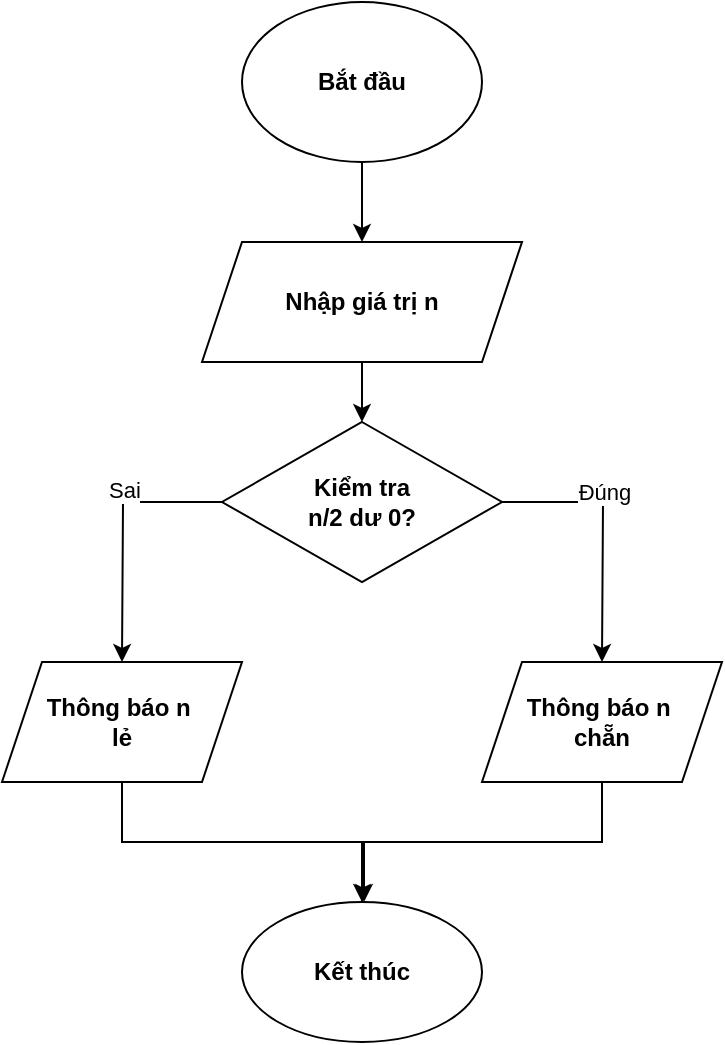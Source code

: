 <mxfile version="24.8.6">
  <diagram name="Page-1" id="bAsc4YmC1CUTKu48vMgH">
    <mxGraphModel dx="1050" dy="522" grid="1" gridSize="10" guides="1" tooltips="1" connect="1" arrows="1" fold="1" page="1" pageScale="1" pageWidth="850" pageHeight="1100" math="0" shadow="0">
      <root>
        <mxCell id="0" />
        <mxCell id="1" parent="0" />
        <mxCell id="CFRVEoROrLXVBjqO3BEw-4" value="" style="edgeStyle=orthogonalEdgeStyle;rounded=0;orthogonalLoop=1;jettySize=auto;html=1;" edge="1" parent="1" source="nHL_V9PENJ8lBhigYzfl-1" target="CFRVEoROrLXVBjqO3BEw-1">
          <mxGeometry relative="1" as="geometry" />
        </mxCell>
        <mxCell id="nHL_V9PENJ8lBhigYzfl-1" value="Bắt đầu" style="ellipse;whiteSpace=wrap;html=1;fontStyle=1" parent="1" vertex="1">
          <mxGeometry x="340" y="30" width="120" height="80" as="geometry" />
        </mxCell>
        <mxCell id="nHL_V9PENJ8lBhigYzfl-9" value="" style="edgeStyle=orthogonalEdgeStyle;rounded=0;orthogonalLoop=1;jettySize=auto;html=1;" parent="1" source="CFRVEoROrLXVBjqO3BEw-1" target="nHL_V9PENJ8lBhigYzfl-7" edge="1">
          <mxGeometry relative="1" as="geometry">
            <mxPoint x="530" y="140" as="sourcePoint" />
            <Array as="points">
              <mxPoint x="400" y="240" />
              <mxPoint x="400" y="240" />
            </Array>
          </mxGeometry>
        </mxCell>
        <mxCell id="nHL_V9PENJ8lBhigYzfl-11" style="edgeStyle=orthogonalEdgeStyle;rounded=0;orthogonalLoop=1;jettySize=auto;html=1;" parent="1" source="nHL_V9PENJ8lBhigYzfl-7" edge="1">
          <mxGeometry relative="1" as="geometry">
            <mxPoint x="280" y="360" as="targetPoint" />
          </mxGeometry>
        </mxCell>
        <mxCell id="nHL_V9PENJ8lBhigYzfl-20" value="Sai" style="edgeLabel;html=1;align=center;verticalAlign=middle;resizable=0;points=[];" parent="nHL_V9PENJ8lBhigYzfl-11" vertex="1" connectable="0">
          <mxGeometry x="-0.158" relative="1" as="geometry">
            <mxPoint y="-11" as="offset" />
          </mxGeometry>
        </mxCell>
        <mxCell id="nHL_V9PENJ8lBhigYzfl-12" style="edgeStyle=orthogonalEdgeStyle;rounded=0;orthogonalLoop=1;jettySize=auto;html=1;" parent="1" source="nHL_V9PENJ8lBhigYzfl-7" edge="1">
          <mxGeometry relative="1" as="geometry">
            <mxPoint x="520" y="360" as="targetPoint" />
          </mxGeometry>
        </mxCell>
        <mxCell id="nHL_V9PENJ8lBhigYzfl-19" value="Đúng" style="edgeLabel;html=1;align=center;verticalAlign=middle;resizable=0;points=[];" parent="nHL_V9PENJ8lBhigYzfl-12" vertex="1" connectable="0">
          <mxGeometry x="-0.149" relative="1" as="geometry">
            <mxPoint y="-10" as="offset" />
          </mxGeometry>
        </mxCell>
        <mxCell id="nHL_V9PENJ8lBhigYzfl-7" value="Kiểm tra&lt;div&gt;n/2 dư 0?&lt;/div&gt;" style="rhombus;whiteSpace=wrap;html=1;fontStyle=1" parent="1" vertex="1">
          <mxGeometry x="330" y="240" width="140" height="80" as="geometry" />
        </mxCell>
        <mxCell id="nHL_V9PENJ8lBhigYzfl-16" style="edgeStyle=orthogonalEdgeStyle;rounded=0;orthogonalLoop=1;jettySize=auto;html=1;" parent="1" source="nHL_V9PENJ8lBhigYzfl-18" edge="1">
          <mxGeometry relative="1" as="geometry">
            <mxPoint x="400" y="510" as="targetPoint" />
            <Array as="points">
              <mxPoint x="280" y="450" />
              <mxPoint x="401" y="450" />
            </Array>
          </mxGeometry>
        </mxCell>
        <mxCell id="nHL_V9PENJ8lBhigYzfl-13" value="&lt;b&gt;Thông báo n&amp;nbsp;&lt;/b&gt;&lt;div&gt;&lt;b&gt;lẻ&lt;/b&gt;&lt;/div&gt;" style="shape=parallelogram;perimeter=parallelogramPerimeter;whiteSpace=wrap;html=1;fixedSize=1;" parent="1" vertex="1">
          <mxGeometry x="220" y="360" width="120" height="60" as="geometry" />
        </mxCell>
        <mxCell id="nHL_V9PENJ8lBhigYzfl-17" style="edgeStyle=orthogonalEdgeStyle;rounded=0;orthogonalLoop=1;jettySize=auto;html=1;" parent="1" source="nHL_V9PENJ8lBhigYzfl-14" target="nHL_V9PENJ8lBhigYzfl-18" edge="1">
          <mxGeometry relative="1" as="geometry">
            <mxPoint x="400" y="510" as="targetPoint" />
            <Array as="points">
              <mxPoint x="520" y="450" />
              <mxPoint x="401" y="450" />
            </Array>
          </mxGeometry>
        </mxCell>
        <mxCell id="nHL_V9PENJ8lBhigYzfl-14" value="Thông báo n&amp;nbsp;&lt;div&gt;chẵn&lt;/div&gt;" style="shape=parallelogram;perimeter=parallelogramPerimeter;whiteSpace=wrap;html=1;fixedSize=1;fontStyle=1" parent="1" vertex="1">
          <mxGeometry x="460" y="360" width="120" height="60" as="geometry" />
        </mxCell>
        <mxCell id="CFRVEoROrLXVBjqO3BEw-1" value="&lt;b&gt;Nhập giá trị n&lt;/b&gt;" style="shape=parallelogram;perimeter=parallelogramPerimeter;whiteSpace=wrap;html=1;fixedSize=1;" vertex="1" parent="1">
          <mxGeometry x="320" y="150" width="160" height="60" as="geometry" />
        </mxCell>
        <mxCell id="CFRVEoROrLXVBjqO3BEw-5" value="" style="edgeStyle=orthogonalEdgeStyle;rounded=0;orthogonalLoop=1;jettySize=auto;html=1;" edge="1" parent="1" source="nHL_V9PENJ8lBhigYzfl-13" target="nHL_V9PENJ8lBhigYzfl-18">
          <mxGeometry relative="1" as="geometry">
            <mxPoint x="400" y="510" as="targetPoint" />
            <Array as="points" />
            <mxPoint x="280" y="420" as="sourcePoint" />
          </mxGeometry>
        </mxCell>
        <mxCell id="nHL_V9PENJ8lBhigYzfl-18" value="Kết thúc" style="ellipse;whiteSpace=wrap;html=1;fontStyle=1" parent="1" vertex="1">
          <mxGeometry x="340" y="480" width="120" height="70" as="geometry" />
        </mxCell>
      </root>
    </mxGraphModel>
  </diagram>
</mxfile>

